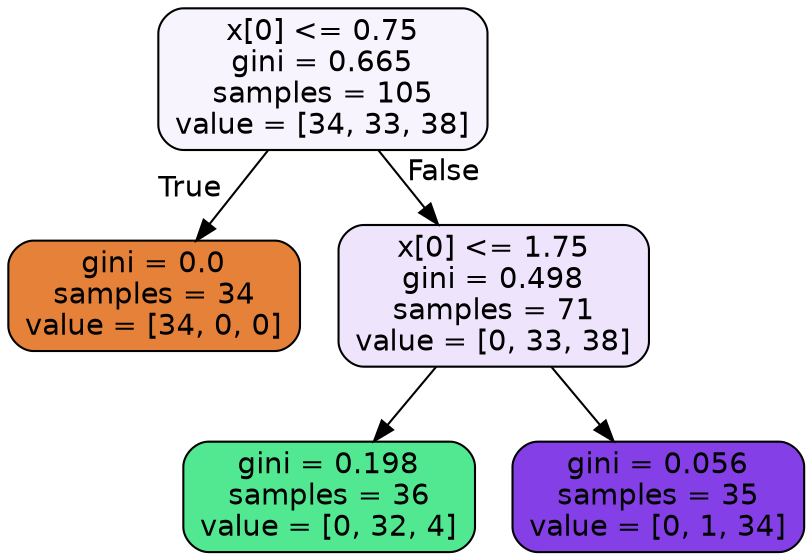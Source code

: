 digraph Tree {
node [shape=box, style="filled, rounded", color="black", fontname="helvetica"] ;
edge [fontname="helvetica"] ;
0 [label="x[0] <= 0.75\ngini = 0.665\nsamples = 105\nvalue = [34, 33, 38]", fillcolor="#f8f4fe"] ;
1 [label="gini = 0.0\nsamples = 34\nvalue = [34, 0, 0]", fillcolor="#e58139"] ;
0 -> 1 [labeldistance=2.5, labelangle=45, headlabel="True"] ;
2 [label="x[0] <= 1.75\ngini = 0.498\nsamples = 71\nvalue = [0, 33, 38]", fillcolor="#eee5fc"] ;
0 -> 2 [labeldistance=2.5, labelangle=-45, headlabel="False"] ;
3 [label="gini = 0.198\nsamples = 36\nvalue = [0, 32, 4]", fillcolor="#52e891"] ;
2 -> 3 ;
4 [label="gini = 0.056\nsamples = 35\nvalue = [0, 1, 34]", fillcolor="#853fe6"] ;
2 -> 4 ;
}